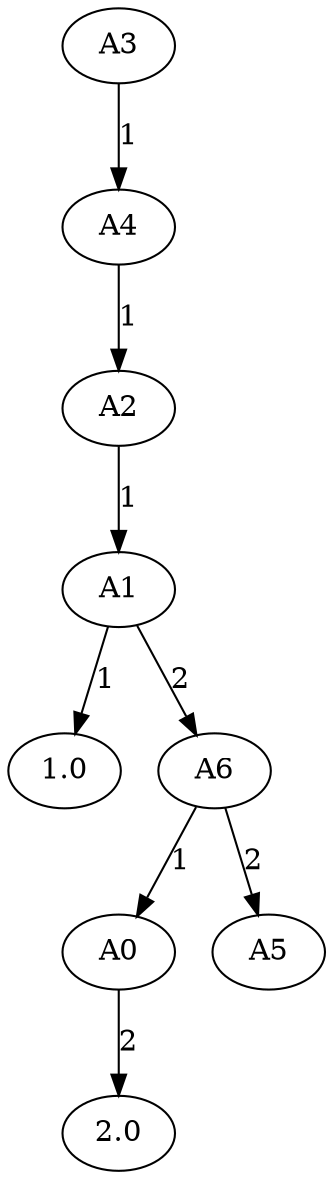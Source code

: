 // Random importance
digraph {
	3 [label=A3]
	4 [label=A4]
	3 -> 4 [label=1]
	2 [label=A2]
	4 -> 2 [label=1]
	1 [label=A1]
	2 -> 1 [label=1]
	1.0 [label=1.0]
	1 -> 1.0 [label=1]
	6 [label=A6]
	1 -> 6 [label=2]
	0 [label=A0]
	6 -> 0 [label=1]
	2.0 [label=2.0]
	0 -> 2.0 [label=2]
	5 [label=A5]
	6 -> 5 [label=2]
}
